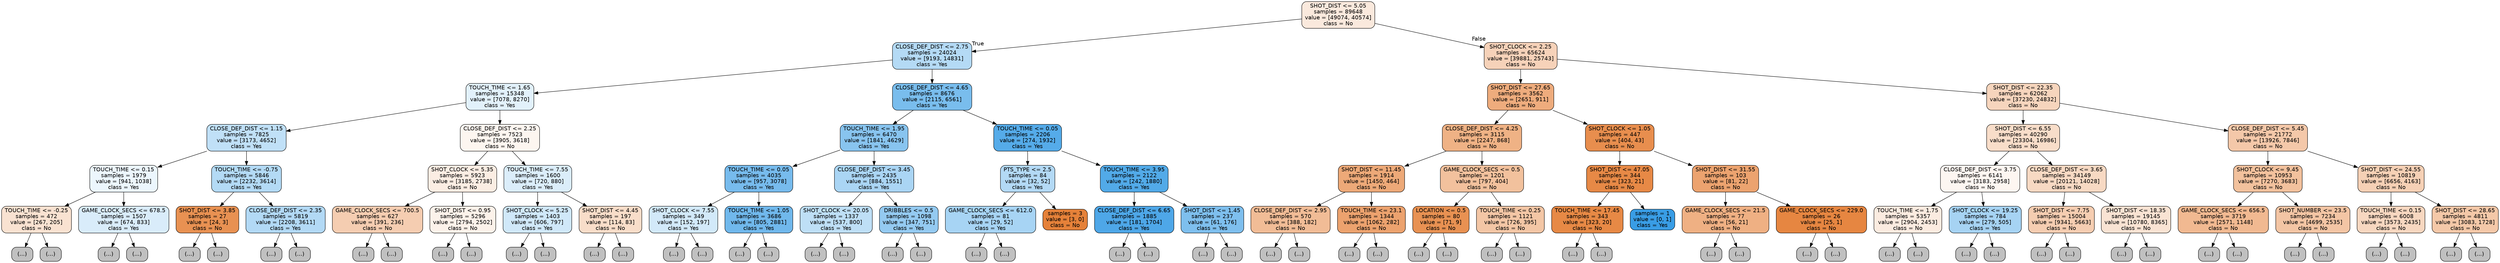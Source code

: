 digraph Tree {
node [shape=box, style="filled, rounded", color="black", fontname=helvetica] ;
edge [fontname=helvetica] ;
0 [label="SHOT_DIST <= 5.05\nsamples = 89648\nvalue = [49074, 40574]\nclass = No", fillcolor="#fae9dd"] ;
1 [label="CLOSE_DEF_DIST <= 2.75\nsamples = 24024\nvalue = [9193, 14831]\nclass = Yes", fillcolor="#b4daf5"] ;
0 -> 1 [labeldistance=2.5, labelangle=45, headlabel="True"] ;
2 [label="TOUCH_TIME <= 1.65\nsamples = 15348\nvalue = [7078, 8270]\nclass = Yes", fillcolor="#e2f1fb"] ;
1 -> 2 ;
3 [label="CLOSE_DEF_DIST <= 1.15\nsamples = 7825\nvalue = [3173, 4652]\nclass = Yes", fillcolor="#c0e0f7"] ;
2 -> 3 ;
4 [label="TOUCH_TIME <= 0.15\nsamples = 1979\nvalue = [941, 1038]\nclass = Yes", fillcolor="#ecf6fd"] ;
3 -> 4 ;
5 [label="TOUCH_TIME <= -0.25\nsamples = 472\nvalue = [267, 205]\nclass = No", fillcolor="#f9e2d1"] ;
4 -> 5 ;
6 [label="(...)", fillcolor="#C0C0C0"] ;
5 -> 6 ;
15 [label="(...)", fillcolor="#C0C0C0"] ;
5 -> 15 ;
278 [label="GAME_CLOCK_SECS <= 678.5\nsamples = 1507\nvalue = [674, 833]\nclass = Yes", fillcolor="#d9ecfa"] ;
4 -> 278 ;
279 [label="(...)", fillcolor="#C0C0C0"] ;
278 -> 279 ;
1088 [label="(...)", fillcolor="#C0C0C0"] ;
278 -> 1088 ;
1125 [label="TOUCH_TIME <= -0.75\nsamples = 5846\nvalue = [2232, 3614]\nclass = Yes", fillcolor="#b3daf5"] ;
3 -> 1125 ;
1126 [label="SHOT_DIST <= 3.85\nsamples = 27\nvalue = [24, 3]\nclass = No", fillcolor="#e89152"] ;
1125 -> 1126 ;
1127 [label="(...)", fillcolor="#C0C0C0"] ;
1126 -> 1127 ;
1132 [label="(...)", fillcolor="#C0C0C0"] ;
1126 -> 1132 ;
1137 [label="CLOSE_DEF_DIST <= 2.35\nsamples = 5819\nvalue = [2208, 3611]\nclass = Yes", fillcolor="#b2d9f5"] ;
1125 -> 1137 ;
1138 [label="(...)", fillcolor="#C0C0C0"] ;
1137 -> 1138 ;
3583 [label="(...)", fillcolor="#C0C0C0"] ;
1137 -> 3583 ;
4400 [label="CLOSE_DEF_DIST <= 2.25\nsamples = 7523\nvalue = [3905, 3618]\nclass = No", fillcolor="#fdf6f0"] ;
2 -> 4400 ;
4401 [label="SHOT_CLOCK <= 5.35\nsamples = 5923\nvalue = [3185, 2738]\nclass = No", fillcolor="#fbede3"] ;
4400 -> 4401 ;
4402 [label="GAME_CLOCK_SECS <= 700.5\nsamples = 627\nvalue = [391, 236]\nclass = No", fillcolor="#f5cdb1"] ;
4401 -> 4402 ;
4403 [label="(...)", fillcolor="#C0C0C0"] ;
4402 -> 4403 ;
4734 [label="(...)", fillcolor="#C0C0C0"] ;
4402 -> 4734 ;
4735 [label="SHOT_DIST <= 0.95\nsamples = 5296\nvalue = [2794, 2502]\nclass = No", fillcolor="#fcf2ea"] ;
4401 -> 4735 ;
4736 [label="(...)", fillcolor="#C0C0C0"] ;
4735 -> 4736 ;
4865 [label="(...)", fillcolor="#C0C0C0"] ;
4735 -> 4865 ;
7600 [label="TOUCH_TIME <= 7.55\nsamples = 1600\nvalue = [720, 880]\nclass = Yes", fillcolor="#dbedfa"] ;
4400 -> 7600 ;
7601 [label="SHOT_CLOCK <= 5.25\nsamples = 1403\nvalue = [606, 797]\nclass = Yes", fillcolor="#d0e8f9"] ;
7600 -> 7601 ;
7602 [label="(...)", fillcolor="#C0C0C0"] ;
7601 -> 7602 ;
7693 [label="(...)", fillcolor="#C0C0C0"] ;
7601 -> 7693 ;
8370 [label="SHOT_DIST <= 4.45\nsamples = 197\nvalue = [114, 83]\nclass = No", fillcolor="#f8ddc9"] ;
7600 -> 8370 ;
8371 [label="(...)", fillcolor="#C0C0C0"] ;
8370 -> 8371 ;
8460 [label="(...)", fillcolor="#C0C0C0"] ;
8370 -> 8460 ;
8479 [label="CLOSE_DEF_DIST <= 4.65\nsamples = 8676\nvalue = [2115, 6561]\nclass = Yes", fillcolor="#79bded"] ;
1 -> 8479 ;
8480 [label="TOUCH_TIME <= 1.95\nsamples = 6470\nvalue = [1841, 4629]\nclass = Yes", fillcolor="#88c4ef"] ;
8479 -> 8480 ;
8481 [label="TOUCH_TIME <= 0.05\nsamples = 4035\nvalue = [957, 3078]\nclass = Yes", fillcolor="#77bbed"] ;
8480 -> 8481 ;
8482 [label="SHOT_CLOCK <= 7.55\nsamples = 349\nvalue = [152, 197]\nclass = Yes", fillcolor="#d2e9f9"] ;
8481 -> 8482 ;
8483 [label="(...)", fillcolor="#C0C0C0"] ;
8482 -> 8483 ;
8498 [label="(...)", fillcolor="#C0C0C0"] ;
8482 -> 8498 ;
8661 [label="TOUCH_TIME <= 1.05\nsamples = 3686\nvalue = [805, 2881]\nclass = Yes", fillcolor="#70b8ec"] ;
8481 -> 8661 ;
8662 [label="(...)", fillcolor="#C0C0C0"] ;
8661 -> 8662 ;
9737 [label="(...)", fillcolor="#C0C0C0"] ;
8661 -> 9737 ;
10268 [label="CLOSE_DEF_DIST <= 3.45\nsamples = 2435\nvalue = [884, 1551]\nclass = Yes", fillcolor="#aad5f4"] ;
8480 -> 10268 ;
10269 [label="SHOT_CLOCK <= 20.05\nsamples = 1337\nvalue = [537, 800]\nclass = Yes", fillcolor="#bedff6"] ;
10268 -> 10269 ;
10270 [label="(...)", fillcolor="#C0C0C0"] ;
10269 -> 10270 ;
10899 [label="(...)", fillcolor="#C0C0C0"] ;
10269 -> 10899 ;
10990 [label="DRIBBLES <= 0.5\nsamples = 1098\nvalue = [347, 751]\nclass = Yes", fillcolor="#94caf1"] ;
10268 -> 10990 ;
10991 [label="(...)", fillcolor="#C0C0C0"] ;
10990 -> 10991 ;
11024 [label="(...)", fillcolor="#C0C0C0"] ;
10990 -> 11024 ;
11559 [label="TOUCH_TIME <= 0.05\nsamples = 2206\nvalue = [274, 1932]\nclass = Yes", fillcolor="#55abe9"] ;
8479 -> 11559 ;
11560 [label="PTS_TYPE <= 2.5\nsamples = 84\nvalue = [32, 52]\nclass = Yes", fillcolor="#b3d9f5"] ;
11559 -> 11560 ;
11561 [label="GAME_CLOCK_SECS <= 612.0\nsamples = 81\nvalue = [29, 52]\nclass = Yes", fillcolor="#a7d4f4"] ;
11560 -> 11561 ;
11562 [label="(...)", fillcolor="#C0C0C0"] ;
11561 -> 11562 ;
11603 [label="(...)", fillcolor="#C0C0C0"] ;
11561 -> 11603 ;
11604 [label="samples = 3\nvalue = [3, 0]\nclass = No", fillcolor="#e58139"] ;
11560 -> 11604 ;
11605 [label="TOUCH_TIME <= 3.95\nsamples = 2122\nvalue = [242, 1880]\nclass = Yes", fillcolor="#52aae8"] ;
11559 -> 11605 ;
11606 [label="CLOSE_DEF_DIST <= 6.65\nsamples = 1885\nvalue = [181, 1704]\nclass = Yes", fillcolor="#4ea7e8"] ;
11605 -> 11606 ;
11607 [label="(...)", fillcolor="#C0C0C0"] ;
11606 -> 11607 ;
11978 [label="(...)", fillcolor="#C0C0C0"] ;
11606 -> 11978 ;
12051 [label="SHOT_DIST <= 1.45\nsamples = 237\nvalue = [61, 176]\nclass = Yes", fillcolor="#7ebfee"] ;
11605 -> 12051 ;
12052 [label="(...)", fillcolor="#C0C0C0"] ;
12051 -> 12052 ;
12059 [label="(...)", fillcolor="#C0C0C0"] ;
12051 -> 12059 ;
12148 [label="SHOT_CLOCK <= 2.25\nsamples = 65624\nvalue = [39881, 25743]\nclass = No", fillcolor="#f6d2b9"] ;
0 -> 12148 [labeldistance=2.5, labelangle=-45, headlabel="False"] ;
12149 [label="SHOT_DIST <= 27.65\nsamples = 3562\nvalue = [2651, 911]\nclass = No", fillcolor="#eeac7d"] ;
12148 -> 12149 ;
12150 [label="CLOSE_DEF_DIST <= 4.25\nsamples = 3115\nvalue = [2247, 868]\nclass = No", fillcolor="#efb285"] ;
12149 -> 12150 ;
12151 [label="SHOT_DIST <= 11.45\nsamples = 1914\nvalue = [1450, 464]\nclass = No", fillcolor="#eda978"] ;
12150 -> 12151 ;
12152 [label="CLOSE_DEF_DIST <= 2.95\nsamples = 570\nvalue = [388, 182]\nclass = No", fillcolor="#f1bc96"] ;
12151 -> 12152 ;
12153 [label="(...)", fillcolor="#C0C0C0"] ;
12152 -> 12153 ;
12348 [label="(...)", fillcolor="#C0C0C0"] ;
12152 -> 12348 ;
12451 [label="TOUCH_TIME <= 23.1\nsamples = 1344\nvalue = [1062, 282]\nclass = No", fillcolor="#eca26e"] ;
12151 -> 12451 ;
12452 [label="(...)", fillcolor="#C0C0C0"] ;
12451 -> 12452 ;
13013 [label="(...)", fillcolor="#C0C0C0"] ;
12451 -> 13013 ;
13014 [label="GAME_CLOCK_SECS <= 0.5\nsamples = 1201\nvalue = [797, 404]\nclass = No", fillcolor="#f2c19d"] ;
12150 -> 13014 ;
13015 [label="LOCATION <= 0.5\nsamples = 80\nvalue = [71, 9]\nclass = No", fillcolor="#e89152"] ;
13014 -> 13015 ;
13016 [label="(...)", fillcolor="#C0C0C0"] ;
13015 -> 13016 ;
13039 [label="(...)", fillcolor="#C0C0C0"] ;
13015 -> 13039 ;
13044 [label="TOUCH_TIME <= 0.25\nsamples = 1121\nvalue = [726, 395]\nclass = No", fillcolor="#f3c6a5"] ;
13014 -> 13044 ;
13045 [label="(...)", fillcolor="#C0C0C0"] ;
13044 -> 13045 ;
13054 [label="(...)", fillcolor="#C0C0C0"] ;
13044 -> 13054 ;
13607 [label="SHOT_CLOCK <= 1.05\nsamples = 447\nvalue = [404, 43]\nclass = No", fillcolor="#e88e4e"] ;
12149 -> 13607 ;
13608 [label="SHOT_DIST <= 47.05\nsamples = 344\nvalue = [323, 21]\nclass = No", fillcolor="#e78946"] ;
13607 -> 13608 ;
13609 [label="TOUCH_TIME <= 17.45\nsamples = 343\nvalue = [323, 20]\nclass = No", fillcolor="#e78945"] ;
13608 -> 13609 ;
13610 [label="(...)", fillcolor="#C0C0C0"] ;
13609 -> 13610 ;
13671 [label="(...)", fillcolor="#C0C0C0"] ;
13609 -> 13671 ;
13672 [label="samples = 1\nvalue = [0, 1]\nclass = Yes", fillcolor="#399de5"] ;
13608 -> 13672 ;
13673 [label="SHOT_DIST <= 31.55\nsamples = 103\nvalue = [81, 22]\nclass = No", fillcolor="#eca36f"] ;
13607 -> 13673 ;
13674 [label="GAME_CLOCK_SECS <= 21.5\nsamples = 77\nvalue = [56, 21]\nclass = No", fillcolor="#efb083"] ;
13673 -> 13674 ;
13675 [label="(...)", fillcolor="#C0C0C0"] ;
13674 -> 13675 ;
13694 [label="(...)", fillcolor="#C0C0C0"] ;
13674 -> 13694 ;
13717 [label="GAME_CLOCK_SECS <= 229.0\nsamples = 26\nvalue = [25, 1]\nclass = No", fillcolor="#e68641"] ;
13673 -> 13717 ;
13718 [label="(...)", fillcolor="#C0C0C0"] ;
13717 -> 13718 ;
13719 [label="(...)", fillcolor="#C0C0C0"] ;
13717 -> 13719 ;
13722 [label="SHOT_DIST <= 22.35\nsamples = 62062\nvalue = [37230, 24832]\nclass = No", fillcolor="#f6d5bd"] ;
12148 -> 13722 ;
13723 [label="SHOT_DIST <= 6.55\nsamples = 40290\nvalue = [23304, 16986]\nclass = No", fillcolor="#f8ddc9"] ;
13722 -> 13723 ;
13724 [label="CLOSE_DEF_DIST <= 3.75\nsamples = 6141\nvalue = [3183, 2958]\nclass = No", fillcolor="#fdf6f1"] ;
13723 -> 13724 ;
13725 [label="TOUCH_TIME <= 1.75\nsamples = 5357\nvalue = [2904, 2453]\nclass = No", fillcolor="#fbebe0"] ;
13724 -> 13725 ;
13726 [label="(...)", fillcolor="#C0C0C0"] ;
13725 -> 13726 ;
14711 [label="(...)", fillcolor="#C0C0C0"] ;
13725 -> 14711 ;
16660 [label="SHOT_CLOCK <= 19.25\nsamples = 784\nvalue = [279, 505]\nclass = Yes", fillcolor="#a6d3f3"] ;
13724 -> 16660 ;
16661 [label="(...)", fillcolor="#C0C0C0"] ;
16660 -> 16661 ;
16990 [label="(...)", fillcolor="#C0C0C0"] ;
16660 -> 16990 ;
17061 [label="CLOSE_DEF_DIST <= 3.65\nsamples = 34149\nvalue = [20121, 14028]\nclass = No", fillcolor="#f7d9c3"] ;
13723 -> 17061 ;
17062 [label="SHOT_DIST <= 7.75\nsamples = 15004\nvalue = [9341, 5663]\nclass = No", fillcolor="#f5cdb1"] ;
17061 -> 17062 ;
17063 [label="(...)", fillcolor="#C0C0C0"] ;
17062 -> 17063 ;
18820 [label="(...)", fillcolor="#C0C0C0"] ;
17062 -> 18820 ;
25087 [label="SHOT_DIST <= 18.35\nsamples = 19145\nvalue = [10780, 8365]\nclass = No", fillcolor="#f9e3d3"] ;
17061 -> 25087 ;
25088 [label="(...)", fillcolor="#C0C0C0"] ;
25087 -> 25088 ;
30777 [label="(...)", fillcolor="#C0C0C0"] ;
25087 -> 30777 ;
35676 [label="CLOSE_DEF_DIST <= 5.45\nsamples = 21772\nvalue = [13926, 7846]\nclass = No", fillcolor="#f4c8a9"] ;
13722 -> 35676 ;
35677 [label="SHOT_CLOCK <= 9.45\nsamples = 10953\nvalue = [7270, 3683]\nclass = No", fillcolor="#f2c19d"] ;
35676 -> 35677 ;
35678 [label="GAME_CLOCK_SECS <= 656.5\nsamples = 3719\nvalue = [2571, 1148]\nclass = No", fillcolor="#f1b991"] ;
35677 -> 35678 ;
35679 [label="(...)", fillcolor="#C0C0C0"] ;
35678 -> 35679 ;
37434 [label="(...)", fillcolor="#C0C0C0"] ;
35678 -> 37434 ;
37537 [label="SHOT_NUMBER <= 23.5\nsamples = 7234\nvalue = [4699, 2535]\nclass = No", fillcolor="#f3c5a4"] ;
35677 -> 37537 ;
37538 [label="(...)", fillcolor="#C0C0C0"] ;
37537 -> 37538 ;
41355 [label="(...)", fillcolor="#C0C0C0"] ;
37537 -> 41355 ;
41370 [label="SHOT_DIST <= 24.55\nsamples = 10819\nvalue = [6656, 4163]\nclass = No", fillcolor="#f5d0b5"] ;
35676 -> 41370 ;
41371 [label="TOUCH_TIME <= 0.15\nsamples = 6008\nvalue = [3573, 2435]\nclass = No", fillcolor="#f7d7c0"] ;
41370 -> 41371 ;
41372 [label="(...)", fillcolor="#C0C0C0"] ;
41371 -> 41372 ;
41391 [label="(...)", fillcolor="#C0C0C0"] ;
41371 -> 41391 ;
44744 [label="SHOT_DIST <= 28.65\nsamples = 4811\nvalue = [3083, 1728]\nclass = No", fillcolor="#f4c8a8"] ;
41370 -> 44744 ;
44745 [label="(...)", fillcolor="#C0C0C0"] ;
44744 -> 44745 ;
47378 [label="(...)", fillcolor="#C0C0C0"] ;
44744 -> 47378 ;
}